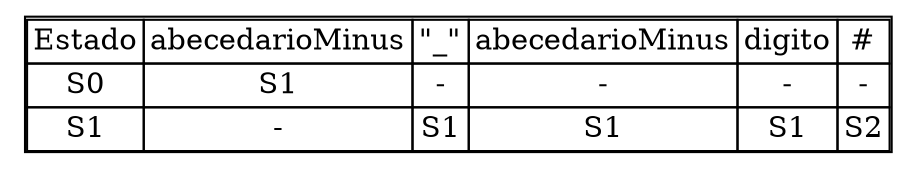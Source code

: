 digraph G {
  node [shape=plaintext]
title ="Tabla de transiciones"
  table [label=<
    <table border='1' cellspacing='0'>
      <tr>
        <td>Estado</td>
        <td>abecedarioMinus</td>
        <td>"_"</td>
        <td>abecedarioMinus</td>
        <td>digito</td>
        <td>#</td>
      </tr>
      <tr>
        <td>S0</td>
        <td>S1</td>
        <td>-</td>
        <td>-</td>
        <td>-</td>
        <td>-</td>
      </tr>
      <tr>
        <td>S1</td>
        <td>-</td>
        <td>S1</td>
        <td>S1</td>
        <td>S1</td>
        <td>S2</td>
      </tr>
    </table>
  >]
}

